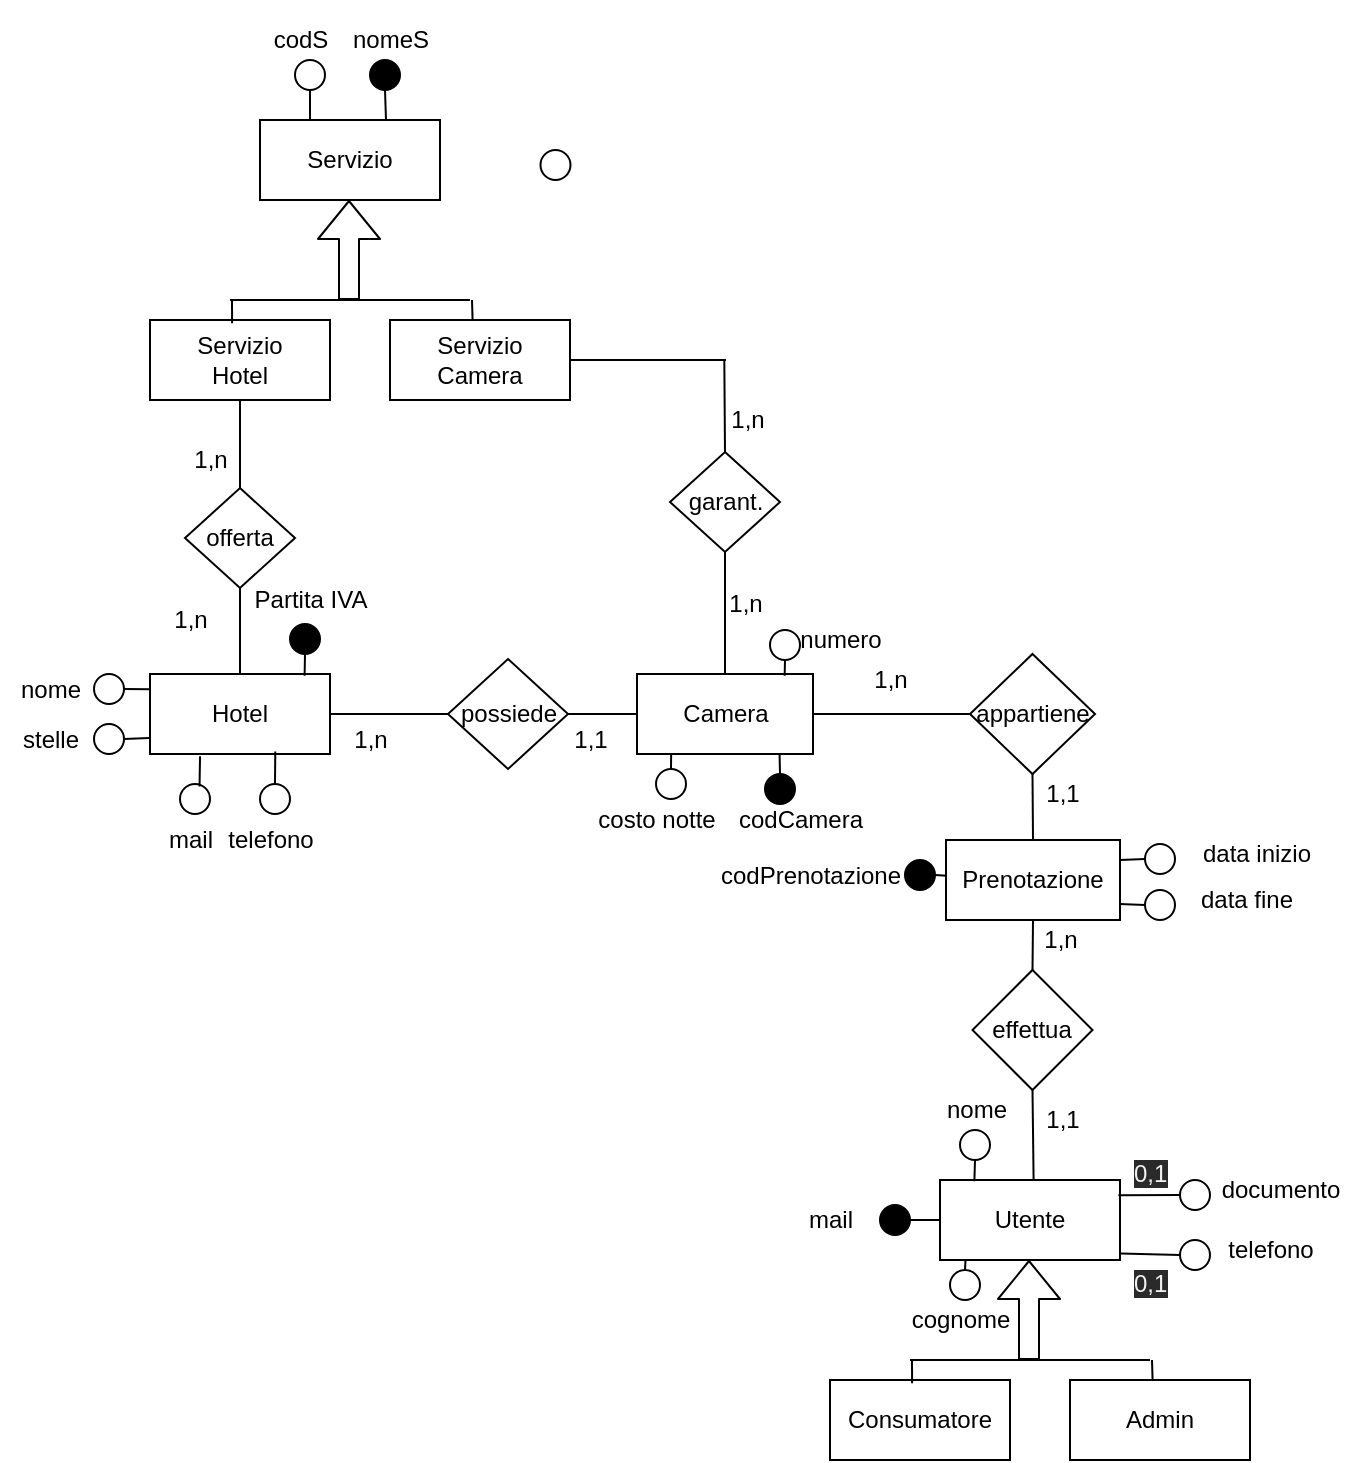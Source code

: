 <mxfile>
    <diagram id="h_bFdFp3PeV8SXcw5uPe" name="Page-1">
        <mxGraphModel dx="1052" dy="790" grid="1" gridSize="10" guides="1" tooltips="1" connect="1" arrows="1" fold="1" page="1" pageScale="1" pageWidth="827" pageHeight="1169" math="0" shadow="0">
            <root>
                <mxCell id="0"/>
                <mxCell id="1" parent="0"/>
                <mxCell id="78" value="effettua" style="rhombus;whiteSpace=wrap;html=1;shadow=0;sketch=0;" parent="1" vertex="1">
                    <mxGeometry x="531.25" y="525" width="60" height="60" as="geometry"/>
                </mxCell>
                <mxCell id="79" value="Prenotazione" style="rounded=0;whiteSpace=wrap;html=1;shadow=0;sketch=0;" parent="1" vertex="1">
                    <mxGeometry x="518" y="460" width="87" height="40" as="geometry"/>
                </mxCell>
                <mxCell id="188" value="" style="shape=flexArrow;endArrow=classic;html=1;fillColor=#ffffff;" parent="1" edge="1">
                    <mxGeometry width="50" height="50" relative="1" as="geometry">
                        <mxPoint x="219.5" y="190" as="sourcePoint"/>
                        <mxPoint x="219.5" y="140" as="targetPoint"/>
                    </mxGeometry>
                </mxCell>
                <mxCell id="189" value="" style="rounded=0;whiteSpace=wrap;html=1;" parent="1" vertex="1">
                    <mxGeometry x="175" y="100" width="90" height="40" as="geometry"/>
                </mxCell>
                <mxCell id="190" value="Servizio" style="text;html=1;strokeColor=none;fillColor=none;align=center;verticalAlign=middle;whiteSpace=wrap;rounded=0;" parent="1" vertex="1">
                    <mxGeometry x="200" y="110" width="40" height="20" as="geometry"/>
                </mxCell>
                <mxCell id="191" value="" style="endArrow=none;html=1;" parent="1" edge="1">
                    <mxGeometry width="50" height="50" relative="1" as="geometry">
                        <mxPoint x="160" y="190" as="sourcePoint"/>
                        <mxPoint x="280" y="190" as="targetPoint"/>
                        <Array as="points">
                            <mxPoint x="220" y="190"/>
                        </Array>
                    </mxGeometry>
                </mxCell>
                <mxCell id="192" value="" style="rounded=0;whiteSpace=wrap;html=1;" parent="1" vertex="1">
                    <mxGeometry x="120" y="200" width="90" height="40" as="geometry"/>
                </mxCell>
                <mxCell id="193" value="" style="endArrow=none;html=1;exitX=0.5;exitY=0;exitDx=0;exitDy=0;" parent="1" source="192" edge="1">
                    <mxGeometry width="50" height="50" relative="1" as="geometry">
                        <mxPoint x="390" y="430" as="sourcePoint"/>
                        <mxPoint x="165" y="200" as="targetPoint"/>
                    </mxGeometry>
                </mxCell>
                <mxCell id="194" value="" style="endArrow=none;html=1;exitX=0.456;exitY=0.04;exitDx=0;exitDy=0;exitPerimeter=0;" parent="1" source="192" edge="1">
                    <mxGeometry width="50" height="50" relative="1" as="geometry">
                        <mxPoint x="190" y="290" as="sourcePoint"/>
                        <mxPoint x="161" y="190" as="targetPoint"/>
                    </mxGeometry>
                </mxCell>
                <mxCell id="195" value="" style="rounded=0;whiteSpace=wrap;html=1;" parent="1" vertex="1">
                    <mxGeometry x="240" y="200" width="90" height="40" as="geometry"/>
                </mxCell>
                <mxCell id="196" value="" style="endArrow=none;html=1;exitX=0.459;exitY=0.011;exitDx=0;exitDy=0;exitPerimeter=0;" parent="1" source="195" edge="1">
                    <mxGeometry width="50" height="50" relative="1" as="geometry">
                        <mxPoint x="140" y="230" as="sourcePoint"/>
                        <mxPoint x="281" y="190" as="targetPoint"/>
                    </mxGeometry>
                </mxCell>
                <mxCell id="197" value="Servizio Hotel" style="text;html=1;strokeColor=none;fillColor=none;align=center;verticalAlign=middle;whiteSpace=wrap;rounded=0;" parent="1" vertex="1">
                    <mxGeometry x="145" y="210" width="40" height="20" as="geometry"/>
                </mxCell>
                <mxCell id="198" value="Servizio Camera" style="text;html=1;strokeColor=none;fillColor=none;align=center;verticalAlign=middle;whiteSpace=wrap;rounded=0;" parent="1" vertex="1">
                    <mxGeometry x="265" y="210" width="40" height="20" as="geometry"/>
                </mxCell>
                <mxCell id="199" value="" style="rhombus;whiteSpace=wrap;html=1;" parent="1" vertex="1">
                    <mxGeometry x="137.5" y="284" width="55" height="50" as="geometry"/>
                </mxCell>
                <mxCell id="200" value="offerta" style="text;html=1;strokeColor=none;fillColor=none;align=center;verticalAlign=middle;whiteSpace=wrap;rounded=0;" parent="1" vertex="1">
                    <mxGeometry x="145" y="299" width="40" height="20" as="geometry"/>
                </mxCell>
                <mxCell id="201" value="" style="endArrow=none;html=1;exitX=0.5;exitY=0;exitDx=0;exitDy=0;entryX=0.5;entryY=1;entryDx=0;entryDy=0;" parent="1" source="199" target="192" edge="1">
                    <mxGeometry width="50" height="50" relative="1" as="geometry">
                        <mxPoint x="380" y="330" as="sourcePoint"/>
                        <mxPoint x="430" y="280" as="targetPoint"/>
                    </mxGeometry>
                </mxCell>
                <mxCell id="202" value="" style="rounded=0;whiteSpace=wrap;html=1;" parent="1" vertex="1">
                    <mxGeometry x="120" y="377" width="90" height="40" as="geometry"/>
                </mxCell>
                <mxCell id="203" value="Hotel" style="text;html=1;strokeColor=none;fillColor=none;align=center;verticalAlign=middle;whiteSpace=wrap;rounded=0;" parent="1" vertex="1">
                    <mxGeometry x="145" y="387" width="40" height="20" as="geometry"/>
                </mxCell>
                <mxCell id="204" value="" style="endArrow=none;html=1;exitX=0.5;exitY=0;exitDx=0;exitDy=0;entryX=0.5;entryY=1;entryDx=0;entryDy=0;" parent="1" source="202" target="199" edge="1">
                    <mxGeometry width="50" height="50" relative="1" as="geometry">
                        <mxPoint x="380" y="330" as="sourcePoint"/>
                        <mxPoint x="430" y="280" as="targetPoint"/>
                    </mxGeometry>
                </mxCell>
                <mxCell id="205" value="" style="rhombus;whiteSpace=wrap;html=1;" parent="1" vertex="1">
                    <mxGeometry x="269" y="369.5" width="60" height="55" as="geometry"/>
                </mxCell>
                <mxCell id="206" value="possiede" style="text;html=1;strokeColor=none;fillColor=none;align=center;verticalAlign=middle;whiteSpace=wrap;rounded=0;" parent="1" vertex="1">
                    <mxGeometry x="282.75" y="387" width="32.5" height="20" as="geometry"/>
                </mxCell>
                <mxCell id="207" value="" style="rhombus;whiteSpace=wrap;html=1;" parent="1" vertex="1">
                    <mxGeometry x="380" y="266" width="55" height="50" as="geometry"/>
                </mxCell>
                <mxCell id="208" value="garant." style="text;html=1;strokeColor=none;fillColor=none;align=center;verticalAlign=middle;whiteSpace=wrap;rounded=0;" parent="1" vertex="1">
                    <mxGeometry x="387.5" y="281" width="40" height="20" as="geometry"/>
                </mxCell>
                <mxCell id="209" value="" style="endArrow=none;html=1;exitX=1;exitY=0.5;exitDx=0;exitDy=0;" parent="1" source="195" edge="1">
                    <mxGeometry width="50" height="50" relative="1" as="geometry">
                        <mxPoint x="380" y="330" as="sourcePoint"/>
                        <mxPoint x="408" y="220" as="targetPoint"/>
                    </mxGeometry>
                </mxCell>
                <mxCell id="210" value="" style="endArrow=none;html=1;exitX=1;exitY=0.5;exitDx=0;exitDy=0;entryX=0;entryY=0.5;entryDx=0;entryDy=0;" parent="1" source="202" target="205" edge="1">
                    <mxGeometry width="50" height="50" relative="1" as="geometry">
                        <mxPoint x="380" y="327" as="sourcePoint"/>
                        <mxPoint x="430" y="277" as="targetPoint"/>
                    </mxGeometry>
                </mxCell>
                <mxCell id="211" value="" style="rounded=0;whiteSpace=wrap;html=1;" parent="1" vertex="1">
                    <mxGeometry x="363.5" y="377" width="88" height="40" as="geometry"/>
                </mxCell>
                <mxCell id="212" value="" style="endArrow=none;html=1;exitX=1;exitY=0.5;exitDx=0;exitDy=0;entryX=0;entryY=0.5;entryDx=0;entryDy=0;" parent="1" source="205" target="211" edge="1">
                    <mxGeometry width="50" height="50" relative="1" as="geometry">
                        <mxPoint x="380" y="330" as="sourcePoint"/>
                        <mxPoint x="430" y="280" as="targetPoint"/>
                    </mxGeometry>
                </mxCell>
                <mxCell id="213" value="" style="endArrow=none;html=1;entryX=0.5;entryY=1;entryDx=0;entryDy=0;exitX=0.5;exitY=0;exitDx=0;exitDy=0;" parent="1" source="211" target="207" edge="1">
                    <mxGeometry width="50" height="50" relative="1" as="geometry">
                        <mxPoint x="380" y="330" as="sourcePoint"/>
                        <mxPoint x="430" y="280" as="targetPoint"/>
                    </mxGeometry>
                </mxCell>
                <mxCell id="214" value="" style="endArrow=none;html=1;entryX=0.5;entryY=0;entryDx=0;entryDy=0;" parent="1" target="207" edge="1">
                    <mxGeometry width="50" height="50" relative="1" as="geometry">
                        <mxPoint x="407.16" y="220" as="sourcePoint"/>
                        <mxPoint x="407.16" y="260" as="targetPoint"/>
                    </mxGeometry>
                </mxCell>
                <mxCell id="215" value="Camera" style="text;html=1;strokeColor=none;fillColor=none;align=center;verticalAlign=middle;whiteSpace=wrap;rounded=0;" parent="1" vertex="1">
                    <mxGeometry x="388" y="387" width="40" height="20" as="geometry"/>
                </mxCell>
                <mxCell id="216" value="1,n" style="text;html=1;strokeColor=none;fillColor=none;align=center;verticalAlign=middle;whiteSpace=wrap;rounded=0;" parent="1" vertex="1">
                    <mxGeometry x="408" y="240" width="22" height="20" as="geometry"/>
                </mxCell>
                <mxCell id="217" value="1,n" style="text;html=1;strokeColor=none;fillColor=none;align=center;verticalAlign=middle;whiteSpace=wrap;rounded=0;" parent="1" vertex="1">
                    <mxGeometry x="408" y="334" width="20" height="16" as="geometry"/>
                </mxCell>
                <mxCell id="218" value="1,1" style="text;html=1;align=center;verticalAlign=middle;resizable=0;points=[];autosize=1;" parent="1" vertex="1">
                    <mxGeometry x="325" y="400" width="30" height="20" as="geometry"/>
                </mxCell>
                <mxCell id="219" value="1,n" style="text;html=1;align=center;verticalAlign=middle;resizable=0;points=[];autosize=1;" parent="1" vertex="1">
                    <mxGeometry x="135" y="260" width="30" height="20" as="geometry"/>
                </mxCell>
                <mxCell id="220" value="1,n" style="text;html=1;align=center;verticalAlign=middle;resizable=0;points=[];autosize=1;" parent="1" vertex="1">
                    <mxGeometry x="125" y="340" width="30" height="20" as="geometry"/>
                </mxCell>
                <mxCell id="221" value="1,n" style="text;html=1;align=center;verticalAlign=middle;resizable=0;points=[];autosize=1;" parent="1" vertex="1">
                    <mxGeometry x="215" y="400" width="30" height="20" as="geometry"/>
                </mxCell>
                <mxCell id="233" value="" style="shape=flexArrow;endArrow=classic;html=1;fillColor=#ffffff;" parent="1" edge="1">
                    <mxGeometry width="50" height="50" relative="1" as="geometry">
                        <mxPoint x="559.5" y="720" as="sourcePoint"/>
                        <mxPoint x="559.5" y="670" as="targetPoint"/>
                    </mxGeometry>
                </mxCell>
                <mxCell id="234" value="" style="rounded=0;whiteSpace=wrap;html=1;" parent="1" vertex="1">
                    <mxGeometry x="515" y="630" width="90" height="40" as="geometry"/>
                </mxCell>
                <mxCell id="235" value="Utente" style="text;html=1;strokeColor=none;fillColor=none;align=center;verticalAlign=middle;whiteSpace=wrap;rounded=0;" parent="1" vertex="1">
                    <mxGeometry x="540" y="640" width="40" height="20" as="geometry"/>
                </mxCell>
                <mxCell id="236" value="" style="endArrow=none;html=1;" parent="1" edge="1">
                    <mxGeometry width="50" height="50" relative="1" as="geometry">
                        <mxPoint x="500" y="720" as="sourcePoint"/>
                        <mxPoint x="620" y="720" as="targetPoint"/>
                        <Array as="points">
                            <mxPoint x="560" y="720"/>
                        </Array>
                    </mxGeometry>
                </mxCell>
                <mxCell id="237" value="" style="rounded=0;whiteSpace=wrap;html=1;" parent="1" vertex="1">
                    <mxGeometry x="460" y="730" width="90" height="40" as="geometry"/>
                </mxCell>
                <mxCell id="238" value="" style="endArrow=none;html=1;exitX=0.5;exitY=0;exitDx=0;exitDy=0;" parent="1" source="237" edge="1">
                    <mxGeometry width="50" height="50" relative="1" as="geometry">
                        <mxPoint x="730" y="960" as="sourcePoint"/>
                        <mxPoint x="505" y="730" as="targetPoint"/>
                    </mxGeometry>
                </mxCell>
                <mxCell id="239" value="" style="endArrow=none;html=1;exitX=0.456;exitY=0.04;exitDx=0;exitDy=0;exitPerimeter=0;" parent="1" source="237" edge="1">
                    <mxGeometry width="50" height="50" relative="1" as="geometry">
                        <mxPoint x="530" y="820" as="sourcePoint"/>
                        <mxPoint x="501" y="720" as="targetPoint"/>
                    </mxGeometry>
                </mxCell>
                <mxCell id="240" value="" style="rounded=0;whiteSpace=wrap;html=1;" parent="1" vertex="1">
                    <mxGeometry x="580" y="730" width="90" height="40" as="geometry"/>
                </mxCell>
                <mxCell id="241" value="" style="endArrow=none;html=1;exitX=0.459;exitY=0.011;exitDx=0;exitDy=0;exitPerimeter=0;" parent="1" source="240" edge="1">
                    <mxGeometry width="50" height="50" relative="1" as="geometry">
                        <mxPoint x="480" y="760" as="sourcePoint"/>
                        <mxPoint x="621" y="720" as="targetPoint"/>
                    </mxGeometry>
                </mxCell>
                <mxCell id="242" value="Consumatore" style="text;html=1;strokeColor=none;fillColor=none;align=center;verticalAlign=middle;whiteSpace=wrap;rounded=0;" parent="1" vertex="1">
                    <mxGeometry x="485" y="740" width="40" height="20" as="geometry"/>
                </mxCell>
                <mxCell id="243" value="Admin" style="text;html=1;strokeColor=none;fillColor=none;align=center;verticalAlign=middle;whiteSpace=wrap;rounded=0;" parent="1" vertex="1">
                    <mxGeometry x="605" y="740" width="40" height="20" as="geometry"/>
                </mxCell>
                <mxCell id="244" value="" style="endArrow=none;html=1;shadow=0;fillColor=#ffffff;exitX=0;exitY=0.5;exitDx=0;exitDy=0;entryX=1;entryY=0.5;entryDx=0;entryDy=0;" parent="1" source="249" target="211" edge="1">
                    <mxGeometry width="50" height="50" relative="1" as="geometry">
                        <mxPoint x="408.75" y="470" as="sourcePoint"/>
                        <mxPoint x="460" y="550" as="targetPoint"/>
                    </mxGeometry>
                </mxCell>
                <mxCell id="245" value="" style="endArrow=none;html=1;shadow=0;fillColor=#ffffff;exitX=0.5;exitY=0;exitDx=0;exitDy=0;entryX=0.5;entryY=1;entryDx=0;entryDy=0;" parent="1" source="79" target="249" edge="1">
                    <mxGeometry width="50" height="50" relative="1" as="geometry">
                        <mxPoint x="410" y="600" as="sourcePoint"/>
                        <mxPoint x="408.75" y="530" as="targetPoint"/>
                    </mxGeometry>
                </mxCell>
                <mxCell id="246" value="" style="endArrow=none;html=1;shadow=0;fillColor=#ffffff;exitX=0.5;exitY=0;exitDx=0;exitDy=0;entryX=0.5;entryY=1;entryDx=0;entryDy=0;" parent="1" source="78" target="79" edge="1">
                    <mxGeometry width="50" height="50" relative="1" as="geometry">
                        <mxPoint x="561" y="570" as="sourcePoint"/>
                        <mxPoint x="611" y="520" as="targetPoint"/>
                    </mxGeometry>
                </mxCell>
                <mxCell id="247" value="" style="endArrow=none;html=1;shadow=0;fillColor=#ffffff;entryX=0.52;entryY=-0.006;entryDx=0;entryDy=0;exitX=0.5;exitY=1;exitDx=0;exitDy=0;entryPerimeter=0;" parent="1" source="78" target="234" edge="1">
                    <mxGeometry width="50" height="50" relative="1" as="geometry">
                        <mxPoint x="611" y="660" as="sourcePoint"/>
                        <mxPoint x="611" y="520" as="targetPoint"/>
                    </mxGeometry>
                </mxCell>
                <mxCell id="249" value="appartiene" style="rhombus;whiteSpace=wrap;html=1;shadow=0;sketch=0;" parent="1" vertex="1">
                    <mxGeometry x="530" y="367" width="62.5" height="60" as="geometry"/>
                </mxCell>
                <mxCell id="250" value="1,n" style="text;html=1;align=center;verticalAlign=middle;resizable=0;points=[];autosize=1;" parent="1" vertex="1">
                    <mxGeometry x="475" y="370" width="30" height="20" as="geometry"/>
                </mxCell>
                <mxCell id="251" value="1,1" style="text;html=1;align=center;verticalAlign=middle;resizable=0;points=[];autosize=1;" parent="1" vertex="1">
                    <mxGeometry x="561.25" y="427" width="30" height="20" as="geometry"/>
                </mxCell>
                <mxCell id="252" value="1,n" style="text;html=1;align=center;verticalAlign=middle;resizable=0;points=[];autosize=1;" parent="1" vertex="1">
                    <mxGeometry x="560" y="500" width="30" height="20" as="geometry"/>
                </mxCell>
                <mxCell id="253" value="1,1" style="text;html=1;align=center;verticalAlign=middle;resizable=0;points=[];autosize=1;" parent="1" vertex="1">
                    <mxGeometry x="561.25" y="590" width="30" height="20" as="geometry"/>
                </mxCell>
                <mxCell id="264" value="" style="ellipse;whiteSpace=wrap;html=1;aspect=fixed;shadow=0;" parent="1" vertex="1">
                    <mxGeometry x="192.5" y="70" width="15" height="15" as="geometry"/>
                </mxCell>
                <mxCell id="265" value="" style="ellipse;whiteSpace=wrap;html=1;aspect=fixed;shadow=0;labelBackgroundColor=none;labelBorderColor=none;fillColor=#000000;" parent="1" vertex="1">
                    <mxGeometry x="230" y="70" width="15" height="15" as="geometry"/>
                </mxCell>
                <mxCell id="266" value="" style="ellipse;whiteSpace=wrap;html=1;aspect=fixed;shadow=0;" parent="1" vertex="1">
                    <mxGeometry x="135" y="432" width="15" height="15" as="geometry"/>
                </mxCell>
                <mxCell id="267" value="" style="ellipse;whiteSpace=wrap;html=1;aspect=fixed;shadow=0;fillColor=#000000;" parent="1" vertex="1">
                    <mxGeometry x="190" y="352" width="15" height="15" as="geometry"/>
                </mxCell>
                <mxCell id="268" value="" style="ellipse;whiteSpace=wrap;html=1;aspect=fixed;shadow=0;" parent="1" vertex="1">
                    <mxGeometry x="315.25" y="115" width="15" height="15" as="geometry"/>
                </mxCell>
                <mxCell id="269" value="" style="ellipse;whiteSpace=wrap;html=1;aspect=fixed;shadow=0;" parent="1" vertex="1">
                    <mxGeometry x="92" y="377" width="15" height="15" as="geometry"/>
                </mxCell>
                <mxCell id="270" value="" style="ellipse;whiteSpace=wrap;html=1;aspect=fixed;shadow=0;" parent="1" vertex="1">
                    <mxGeometry x="175" y="432" width="15" height="15" as="geometry"/>
                </mxCell>
                <mxCell id="271" value="" style="ellipse;whiteSpace=wrap;html=1;aspect=fixed;shadow=0;" parent="1" vertex="1">
                    <mxGeometry x="92" y="402" width="15" height="15" as="geometry"/>
                </mxCell>
                <mxCell id="276" value="" style="endArrow=none;html=1;shadow=0;fillColor=#ffffff;exitX=0.5;exitY=1;exitDx=0;exitDy=0;entryX=0.278;entryY=0;entryDx=0;entryDy=0;entryPerimeter=0;" parent="1" source="264" target="189" edge="1">
                    <mxGeometry width="50" height="50" relative="1" as="geometry">
                        <mxPoint x="280" y="180" as="sourcePoint"/>
                        <mxPoint x="330" y="130" as="targetPoint"/>
                    </mxGeometry>
                </mxCell>
                <mxCell id="279" value="" style="endArrow=none;html=1;shadow=0;fillColor=#ffffff;entryX=0.5;entryY=1;entryDx=0;entryDy=0;" parent="1" target="265" edge="1">
                    <mxGeometry width="50" height="50" relative="1" as="geometry">
                        <mxPoint x="238" y="100" as="sourcePoint"/>
                        <mxPoint x="330" y="130" as="targetPoint"/>
                    </mxGeometry>
                </mxCell>
                <mxCell id="280" value="&lt;p style=&quot;line-height: 110%&quot;&gt;codS&lt;/p&gt;" style="text;html=1;align=center;verticalAlign=middle;resizable=0;points=[];autosize=1;" parent="1" vertex="1">
                    <mxGeometry x="175" y="40" width="40" height="40" as="geometry"/>
                </mxCell>
                <mxCell id="281" value="nomeS" style="text;html=1;align=center;verticalAlign=middle;resizable=0;points=[];autosize=1;" parent="1" vertex="1">
                    <mxGeometry x="215" y="50" width="50" height="20" as="geometry"/>
                </mxCell>
                <mxCell id="284" value="" style="endArrow=none;html=1;shadow=0;fillColor=#ffffff;exitX=0.5;exitY=1;exitDx=0;exitDy=0;entryX=0.859;entryY=0.022;entryDx=0;entryDy=0;entryPerimeter=0;" parent="1" source="267" target="202" edge="1">
                    <mxGeometry width="50" height="50" relative="1" as="geometry">
                        <mxPoint x="250" y="360" as="sourcePoint"/>
                        <mxPoint x="300" y="310" as="targetPoint"/>
                    </mxGeometry>
                </mxCell>
                <mxCell id="285" value="" style="endArrow=none;html=1;shadow=0;fillColor=#ffffff;exitX=0.5;exitY=0;exitDx=0;exitDy=0;entryX=0.696;entryY=0.969;entryDx=0;entryDy=0;entryPerimeter=0;" parent="1" source="270" target="202" edge="1">
                    <mxGeometry width="50" height="50" relative="1" as="geometry">
                        <mxPoint x="210" y="440" as="sourcePoint"/>
                        <mxPoint x="260" y="390" as="targetPoint"/>
                    </mxGeometry>
                </mxCell>
                <mxCell id="286" value="" style="endArrow=none;html=1;shadow=0;fillColor=#ffffff;exitX=0.651;exitY=0.081;exitDx=0;exitDy=0;exitPerimeter=0;entryX=0.278;entryY=1.027;entryDx=0;entryDy=0;entryPerimeter=0;" parent="1" source="266" target="202" edge="1">
                    <mxGeometry width="50" height="50" relative="1" as="geometry">
                        <mxPoint x="210" y="440" as="sourcePoint"/>
                        <mxPoint x="260" y="390" as="targetPoint"/>
                    </mxGeometry>
                </mxCell>
                <mxCell id="287" value="" style="endArrow=none;html=1;shadow=0;fillColor=#ffffff;exitX=1;exitY=0.5;exitDx=0;exitDy=0;entryX=-0.004;entryY=0.801;entryDx=0;entryDy=0;entryPerimeter=0;" parent="1" source="271" target="202" edge="1">
                    <mxGeometry width="50" height="50" relative="1" as="geometry">
                        <mxPoint x="140" y="430" as="sourcePoint"/>
                        <mxPoint x="190" y="380" as="targetPoint"/>
                    </mxGeometry>
                </mxCell>
                <mxCell id="288" value="" style="endArrow=none;html=1;shadow=0;fillColor=#ffffff;exitX=1;exitY=0.5;exitDx=0;exitDy=0;entryX=0.004;entryY=0.19;entryDx=0;entryDy=0;entryPerimeter=0;" parent="1" source="269" target="202" edge="1">
                    <mxGeometry width="50" height="50" relative="1" as="geometry">
                        <mxPoint x="140" y="430" as="sourcePoint"/>
                        <mxPoint x="190" y="380" as="targetPoint"/>
                    </mxGeometry>
                </mxCell>
                <mxCell id="289" value="mail" style="text;html=1;align=center;verticalAlign=middle;resizable=0;points=[];autosize=1;" parent="1" vertex="1">
                    <mxGeometry x="120" y="450" width="40" height="20" as="geometry"/>
                </mxCell>
                <mxCell id="290" value="telefono" style="text;html=1;align=center;verticalAlign=middle;resizable=0;points=[];autosize=1;" parent="1" vertex="1">
                    <mxGeometry x="150" y="450" width="60" height="20" as="geometry"/>
                </mxCell>
                <mxCell id="291" value="stelle" style="text;html=1;align=center;verticalAlign=middle;resizable=0;points=[];autosize=1;" parent="1" vertex="1">
                    <mxGeometry x="50" y="400" width="40" height="20" as="geometry"/>
                </mxCell>
                <mxCell id="292" value="nome" style="text;html=1;align=center;verticalAlign=middle;resizable=0;points=[];autosize=1;" parent="1" vertex="1">
                    <mxGeometry x="45" y="374.5" width="50" height="20" as="geometry"/>
                </mxCell>
                <mxCell id="293" value="Partita IVA" style="text;html=1;align=center;verticalAlign=middle;resizable=0;points=[];autosize=1;" parent="1" vertex="1">
                    <mxGeometry x="165" y="330" width="70" height="20" as="geometry"/>
                </mxCell>
                <mxCell id="294" value="" style="ellipse;whiteSpace=wrap;html=1;aspect=fixed;shadow=0;fillColor=#000000;" parent="1" vertex="1">
                    <mxGeometry x="427.5" y="427" width="15" height="15" as="geometry"/>
                </mxCell>
                <mxCell id="295" value="" style="ellipse;whiteSpace=wrap;html=1;aspect=fixed;shadow=0;fillColor=#000000;" parent="1" vertex="1">
                    <mxGeometry x="497.5" y="470" width="15" height="15" as="geometry"/>
                </mxCell>
                <mxCell id="296" value="" style="ellipse;whiteSpace=wrap;html=1;aspect=fixed;shadow=0;fillColor=#000000;" parent="1" vertex="1">
                    <mxGeometry x="485" y="642.5" width="15" height="15" as="geometry"/>
                </mxCell>
                <mxCell id="297" value="" style="ellipse;whiteSpace=wrap;html=1;aspect=fixed;shadow=0;" parent="1" vertex="1">
                    <mxGeometry x="430" y="355" width="15" height="15" as="geometry"/>
                </mxCell>
                <mxCell id="298" value="" style="ellipse;whiteSpace=wrap;html=1;aspect=fixed;shadow=0;" parent="1" vertex="1">
                    <mxGeometry x="373" y="424.5" width="15" height="15" as="geometry"/>
                </mxCell>
                <mxCell id="299" value="" style="endArrow=none;html=1;shadow=0;fillColor=#ffffff;exitX=0.5;exitY=0;exitDx=0;exitDy=0;entryX=0.194;entryY=0.998;entryDx=0;entryDy=0;entryPerimeter=0;" parent="1" source="298" target="211" edge="1">
                    <mxGeometry width="50" height="50" relative="1" as="geometry">
                        <mxPoint x="310" y="450" as="sourcePoint"/>
                        <mxPoint x="360" y="400" as="targetPoint"/>
                    </mxGeometry>
                </mxCell>
                <mxCell id="300" value="" style="endArrow=none;html=1;shadow=0;fillColor=#ffffff;exitX=0.5;exitY=0;exitDx=0;exitDy=0;entryX=0.81;entryY=0.992;entryDx=0;entryDy=0;entryPerimeter=0;" parent="1" source="294" target="211" edge="1">
                    <mxGeometry width="50" height="50" relative="1" as="geometry">
                        <mxPoint x="340" y="420" as="sourcePoint"/>
                        <mxPoint x="390" y="370" as="targetPoint"/>
                    </mxGeometry>
                </mxCell>
                <mxCell id="301" value="" style="endArrow=none;html=1;shadow=0;fillColor=#ffffff;exitX=0.5;exitY=1;exitDx=0;exitDy=0;entryX=0.839;entryY=0.022;entryDx=0;entryDy=0;entryPerimeter=0;" parent="1" source="297" target="211" edge="1">
                    <mxGeometry width="50" height="50" relative="1" as="geometry">
                        <mxPoint x="340" y="420" as="sourcePoint"/>
                        <mxPoint x="390" y="370" as="targetPoint"/>
                    </mxGeometry>
                </mxCell>
                <mxCell id="302" value="costo notte" style="text;html=1;align=center;verticalAlign=middle;resizable=0;points=[];autosize=1;" parent="1" vertex="1">
                    <mxGeometry x="338" y="440" width="70" height="20" as="geometry"/>
                </mxCell>
                <mxCell id="303" value="codCamera" style="text;html=1;align=center;verticalAlign=middle;resizable=0;points=[];autosize=1;" parent="1" vertex="1">
                    <mxGeometry x="405" y="440" width="80" height="20" as="geometry"/>
                </mxCell>
                <mxCell id="305" value="numero" style="text;html=1;align=center;verticalAlign=middle;resizable=0;points=[];autosize=1;" parent="1" vertex="1">
                    <mxGeometry x="435" y="349.5" width="60" height="20" as="geometry"/>
                </mxCell>
                <mxCell id="306" value="" style="ellipse;whiteSpace=wrap;html=1;aspect=fixed;shadow=0;" parent="1" vertex="1">
                    <mxGeometry x="635" y="630" width="15" height="15" as="geometry"/>
                </mxCell>
                <mxCell id="307" value="" style="ellipse;whiteSpace=wrap;html=1;aspect=fixed;shadow=0;" parent="1" vertex="1">
                    <mxGeometry x="617.5" y="485" width="15" height="15" as="geometry"/>
                </mxCell>
                <mxCell id="308" value="" style="ellipse;whiteSpace=wrap;html=1;aspect=fixed;shadow=0;" parent="1" vertex="1">
                    <mxGeometry x="617.5" y="462" width="15" height="15" as="geometry"/>
                </mxCell>
                <mxCell id="309" value="codPrenotazione" style="text;html=1;align=center;verticalAlign=middle;resizable=0;points=[];autosize=1;" parent="1" vertex="1">
                    <mxGeometry x="395" y="467.5" width="110" height="20" as="geometry"/>
                </mxCell>
                <mxCell id="310" value="data inizio" style="text;html=1;align=center;verticalAlign=middle;resizable=0;points=[];autosize=1;" parent="1" vertex="1">
                    <mxGeometry x="637.5" y="457" width="70" height="20" as="geometry"/>
                </mxCell>
                <mxCell id="311" value="data fine" style="text;html=1;align=center;verticalAlign=middle;resizable=0;points=[];autosize=1;" parent="1" vertex="1">
                    <mxGeometry x="637.5" y="480" width="60" height="20" as="geometry"/>
                </mxCell>
                <mxCell id="312" value="" style="endArrow=none;html=1;shadow=0;fillColor=#ffffff;exitX=1;exitY=0.5;exitDx=0;exitDy=0;entryX=0.006;entryY=0.447;entryDx=0;entryDy=0;entryPerimeter=0;" parent="1" source="295" target="79" edge="1">
                    <mxGeometry width="50" height="50" relative="1" as="geometry">
                        <mxPoint x="430" y="500" as="sourcePoint"/>
                        <mxPoint x="480" y="450" as="targetPoint"/>
                    </mxGeometry>
                </mxCell>
                <mxCell id="313" value="" style="endArrow=none;html=1;shadow=0;fillColor=#ffffff;exitX=0;exitY=0.5;exitDx=0;exitDy=0;entryX=0.997;entryY=0.801;entryDx=0;entryDy=0;entryPerimeter=0;" parent="1" source="307" target="79" edge="1">
                    <mxGeometry width="50" height="50" relative="1" as="geometry">
                        <mxPoint x="570" y="530" as="sourcePoint"/>
                        <mxPoint x="620" y="480" as="targetPoint"/>
                    </mxGeometry>
                </mxCell>
                <mxCell id="314" value="" style="endArrow=none;html=1;shadow=0;fillColor=#ffffff;exitX=0;exitY=0.5;exitDx=0;exitDy=0;entryX=1;entryY=0.25;entryDx=0;entryDy=0;" parent="1" source="308" target="79" edge="1">
                    <mxGeometry width="50" height="50" relative="1" as="geometry">
                        <mxPoint x="570" y="530" as="sourcePoint"/>
                        <mxPoint x="620" y="480" as="targetPoint"/>
                    </mxGeometry>
                </mxCell>
                <mxCell id="316" value="" style="ellipse;whiteSpace=wrap;html=1;aspect=fixed;shadow=0;" parent="1" vertex="1">
                    <mxGeometry x="635" y="660" width="15" height="15" as="geometry"/>
                </mxCell>
                <mxCell id="317" value="" style="ellipse;whiteSpace=wrap;html=1;aspect=fixed;shadow=0;" parent="1" vertex="1">
                    <mxGeometry x="525" y="605" width="15" height="15" as="geometry"/>
                </mxCell>
                <mxCell id="318" value="" style="ellipse;whiteSpace=wrap;html=1;aspect=fixed;shadow=0;" parent="1" vertex="1">
                    <mxGeometry x="520" y="675" width="15" height="15" as="geometry"/>
                </mxCell>
                <mxCell id="321" value="nome" style="text;html=1;align=center;verticalAlign=middle;resizable=0;points=[];autosize=1;" parent="1" vertex="1">
                    <mxGeometry x="507.5" y="585" width="50" height="20" as="geometry"/>
                </mxCell>
                <mxCell id="322" value="cognome" style="text;html=1;align=center;verticalAlign=middle;resizable=0;points=[];autosize=1;" parent="1" vertex="1">
                    <mxGeometry x="495" y="690" width="60" height="20" as="geometry"/>
                </mxCell>
                <mxCell id="323" value="telefono" style="text;html=1;align=center;verticalAlign=middle;resizable=0;points=[];autosize=1;" parent="1" vertex="1">
                    <mxGeometry x="650" y="655" width="60" height="20" as="geometry"/>
                </mxCell>
                <mxCell id="324" value="mail" style="text;html=1;align=center;verticalAlign=middle;resizable=0;points=[];autosize=1;" parent="1" vertex="1">
                    <mxGeometry x="440" y="640" width="40" height="20" as="geometry"/>
                </mxCell>
                <mxCell id="325" value="documento" style="text;html=1;align=center;verticalAlign=middle;resizable=0;points=[];autosize=1;" parent="1" vertex="1">
                    <mxGeometry x="650" y="625" width="70" height="20" as="geometry"/>
                </mxCell>
                <mxCell id="326" value="" style="endArrow=none;html=1;shadow=0;fillColor=#ffffff;exitX=0.991;exitY=0.19;exitDx=0;exitDy=0;entryX=0;entryY=0.5;entryDx=0;entryDy=0;exitPerimeter=0;" parent="1" source="234" target="306" edge="1">
                    <mxGeometry width="50" height="50" relative="1" as="geometry">
                        <mxPoint x="590" y="670" as="sourcePoint"/>
                        <mxPoint x="640" y="620" as="targetPoint"/>
                    </mxGeometry>
                </mxCell>
                <mxCell id="327" value="" style="endArrow=none;html=1;shadow=0;fillColor=#ffffff;exitX=0;exitY=0.5;exitDx=0;exitDy=0;entryX=1.004;entryY=0.92;entryDx=0;entryDy=0;entryPerimeter=0;" parent="1" source="316" target="234" edge="1">
                    <mxGeometry width="50" height="50" relative="1" as="geometry">
                        <mxPoint x="590" y="620" as="sourcePoint"/>
                        <mxPoint x="640" y="570" as="targetPoint"/>
                    </mxGeometry>
                </mxCell>
                <mxCell id="332" value="" style="endArrow=none;html=1;shadow=0;fillColor=#ffffff;exitX=0.5;exitY=0;exitDx=0;exitDy=0;entryX=0.142;entryY=0.987;entryDx=0;entryDy=0;entryPerimeter=0;" parent="1" source="318" target="234" edge="1">
                    <mxGeometry width="50" height="50" relative="1" as="geometry">
                        <mxPoint x="590" y="620" as="sourcePoint"/>
                        <mxPoint x="640" y="570" as="targetPoint"/>
                    </mxGeometry>
                </mxCell>
                <mxCell id="334" value="" style="endArrow=none;html=1;shadow=0;fillColor=#ffffff;exitX=1;exitY=0.5;exitDx=0;exitDy=0;" parent="1" source="296" target="234" edge="1">
                    <mxGeometry width="50" height="50" relative="1" as="geometry">
                        <mxPoint x="550" y="650" as="sourcePoint"/>
                        <mxPoint x="600" y="600" as="targetPoint"/>
                    </mxGeometry>
                </mxCell>
                <mxCell id="335" value="" style="endArrow=none;html=1;shadow=0;fillColor=#ffffff;entryX=0.5;entryY=1;entryDx=0;entryDy=0;exitX=0.191;exitY=0.016;exitDx=0;exitDy=0;exitPerimeter=0;" parent="1" source="234" target="317" edge="1">
                    <mxGeometry width="50" height="50" relative="1" as="geometry">
                        <mxPoint x="550" y="650" as="sourcePoint"/>
                        <mxPoint x="600" y="600" as="targetPoint"/>
                    </mxGeometry>
                </mxCell>
                <mxCell id="338" value="&lt;span style=&quot;color: rgb(240, 240, 240); font-family: helvetica; font-size: 12px; font-style: normal; font-weight: 400; letter-spacing: normal; text-align: center; text-indent: 0px; text-transform: none; word-spacing: 0px; background-color: rgb(42, 42, 42); display: inline; float: none;&quot;&gt;0,1&lt;/span&gt;" style="text;whiteSpace=wrap;html=1;" parent="1" vertex="1">
                    <mxGeometry x="610" y="612.5" width="40" height="30" as="geometry"/>
                </mxCell>
                <mxCell id="339" value="&lt;span style=&quot;color: rgb(240, 240, 240); font-family: helvetica; font-size: 12px; font-style: normal; font-weight: 400; letter-spacing: normal; text-align: center; text-indent: 0px; text-transform: none; word-spacing: 0px; background-color: rgb(42, 42, 42); display: inline; float: none;&quot;&gt;0,1&lt;/span&gt;" style="text;whiteSpace=wrap;html=1;" parent="1" vertex="1">
                    <mxGeometry x="610" y="667.5" width="40" height="30" as="geometry"/>
                </mxCell>
            </root>
        </mxGraphModel>
    </diagram>
</mxfile>